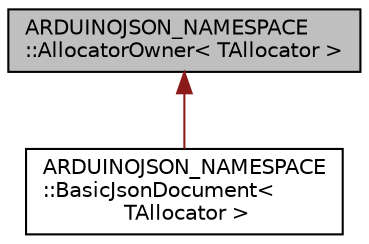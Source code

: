 digraph "ARDUINOJSON_NAMESPACE::AllocatorOwner&lt; TAllocator &gt;"
{
 // LATEX_PDF_SIZE
  edge [fontname="Helvetica",fontsize="10",labelfontname="Helvetica",labelfontsize="10"];
  node [fontname="Helvetica",fontsize="10",shape=record];
  Node1 [label="ARDUINOJSON_NAMESPACE\l::AllocatorOwner\< TAllocator \>",height=0.2,width=0.4,color="black", fillcolor="grey75", style="filled", fontcolor="black",tooltip=" "];
  Node1 -> Node2 [dir="back",color="firebrick4",fontsize="10",style="solid"];
  Node2 [label="ARDUINOJSON_NAMESPACE\l::BasicJsonDocument\<\l TAllocator \>",height=0.2,width=0.4,color="black", fillcolor="white", style="filled",URL="$classARDUINOJSON__NAMESPACE_1_1BasicJsonDocument.html",tooltip=" "];
}

